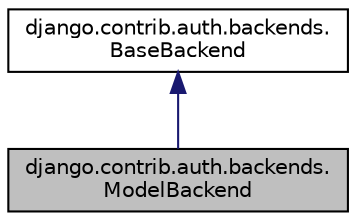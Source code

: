 digraph "django.contrib.auth.backends.ModelBackend"
{
 // LATEX_PDF_SIZE
  edge [fontname="Helvetica",fontsize="10",labelfontname="Helvetica",labelfontsize="10"];
  node [fontname="Helvetica",fontsize="10",shape=record];
  Node1 [label="django.contrib.auth.backends.\lModelBackend",height=0.2,width=0.4,color="black", fillcolor="grey75", style="filled", fontcolor="black",tooltip=" "];
  Node2 -> Node1 [dir="back",color="midnightblue",fontsize="10",style="solid",fontname="Helvetica"];
  Node2 [label="django.contrib.auth.backends.\lBaseBackend",height=0.2,width=0.4,color="black", fillcolor="white", style="filled",URL="$d1/d1d/classdjango_1_1contrib_1_1auth_1_1backends_1_1_base_backend.html",tooltip=" "];
}
